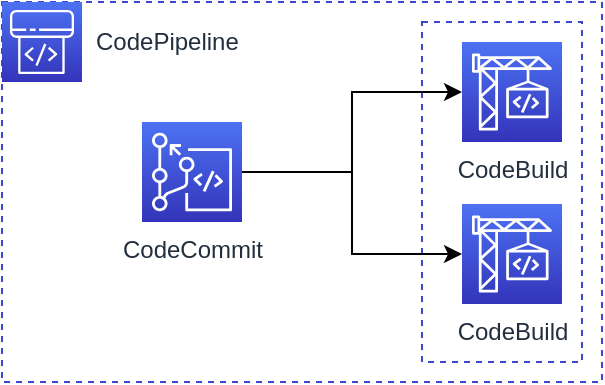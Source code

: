 <mxfile version="21.5.1" type="device">
  <diagram name="Page-1" id="NFkBpqpYFE2SsMKnLjnA">
    <mxGraphModel dx="778" dy="831" grid="1" gridSize="10" guides="1" tooltips="1" connect="1" arrows="1" fold="1" page="1" pageScale="1" pageWidth="827" pageHeight="1169" math="0" shadow="0">
      <root>
        <mxCell id="0" />
        <mxCell id="1" parent="0" />
        <mxCell id="OQlLJDgTVRFuSaYPnegb-13" value="" style="rounded=0;whiteSpace=wrap;html=1;fillColor=none;dashed=1;strokeColor=#3b48cc;" parent="1" vertex="1">
          <mxGeometry x="260" y="280" width="300" height="190" as="geometry" />
        </mxCell>
        <mxCell id="OQlLJDgTVRFuSaYPnegb-15" value="" style="rounded=0;whiteSpace=wrap;html=1;fillColor=none;dashed=1;strokeColor=#3b48cc;" parent="1" vertex="1">
          <mxGeometry x="470" y="290" width="80" height="170" as="geometry" />
        </mxCell>
        <mxCell id="OQlLJDgTVRFuSaYPnegb-6" value="CodePipeline" style="sketch=0;points=[[0,0,0],[0.25,0,0],[0.5,0,0],[0.75,0,0],[1,0,0],[0,1,0],[0.25,1,0],[0.5,1,0],[0.75,1,0],[1,1,0],[0,0.25,0],[0,0.5,0],[0,0.75,0],[1,0.25,0],[1,0.5,0],[1,0.75,0]];outlineConnect=0;fontColor=#232F3E;gradientColor=#4D72F3;gradientDirection=north;fillColor=#3334B9;strokeColor=#ffffff;dashed=0;verticalLabelPosition=middle;verticalAlign=middle;align=left;html=1;fontSize=12;fontStyle=0;aspect=fixed;shape=mxgraph.aws4.resourceIcon;resIcon=mxgraph.aws4.codepipeline;labelPosition=right;spacingLeft=5;" parent="1" vertex="1">
          <mxGeometry x="260" y="280" width="40" height="40" as="geometry" />
        </mxCell>
        <mxCell id="OQlLJDgTVRFuSaYPnegb-16" style="edgeStyle=orthogonalEdgeStyle;rounded=0;orthogonalLoop=1;jettySize=auto;html=1;" parent="1" source="OQlLJDgTVRFuSaYPnegb-10" target="OQlLJDgTVRFuSaYPnegb-12" edge="1">
          <mxGeometry relative="1" as="geometry" />
        </mxCell>
        <mxCell id="OQlLJDgTVRFuSaYPnegb-17" style="edgeStyle=orthogonalEdgeStyle;rounded=0;orthogonalLoop=1;jettySize=auto;html=1;" parent="1" source="OQlLJDgTVRFuSaYPnegb-10" target="OQlLJDgTVRFuSaYPnegb-11" edge="1">
          <mxGeometry relative="1" as="geometry" />
        </mxCell>
        <mxCell id="OQlLJDgTVRFuSaYPnegb-10" value="CodeCommit" style="sketch=0;points=[[0,0,0],[0.25,0,0],[0.5,0,0],[0.75,0,0],[1,0,0],[0,1,0],[0.25,1,0],[0.5,1,0],[0.75,1,0],[1,1,0],[0,0.25,0],[0,0.5,0],[0,0.75,0],[1,0.25,0],[1,0.5,0],[1,0.75,0]];outlineConnect=0;fontColor=#232F3E;gradientColor=#4D72F3;gradientDirection=north;fillColor=#3334B9;strokeColor=#ffffff;dashed=0;verticalLabelPosition=bottom;verticalAlign=top;align=center;html=1;fontSize=12;fontStyle=0;aspect=fixed;shape=mxgraph.aws4.resourceIcon;resIcon=mxgraph.aws4.codecommit;" parent="1" vertex="1">
          <mxGeometry x="330" y="340" width="50" height="50" as="geometry" />
        </mxCell>
        <mxCell id="OQlLJDgTVRFuSaYPnegb-11" value="CodeBuild" style="sketch=0;points=[[0,0,0],[0.25,0,0],[0.5,0,0],[0.75,0,0],[1,0,0],[0,1,0],[0.25,1,0],[0.5,1,0],[0.75,1,0],[1,1,0],[0,0.25,0],[0,0.5,0],[0,0.75,0],[1,0.25,0],[1,0.5,0],[1,0.75,0]];outlineConnect=0;fontColor=#232F3E;gradientColor=#4D72F3;gradientDirection=north;fillColor=#3334B9;strokeColor=#ffffff;dashed=0;verticalLabelPosition=bottom;verticalAlign=top;align=center;html=1;fontSize=12;fontStyle=0;aspect=fixed;shape=mxgraph.aws4.resourceIcon;resIcon=mxgraph.aws4.codebuild;" parent="1" vertex="1">
          <mxGeometry x="490" y="381" width="50" height="50" as="geometry" />
        </mxCell>
        <mxCell id="OQlLJDgTVRFuSaYPnegb-12" value="CodeBuild" style="sketch=0;points=[[0,0,0],[0.25,0,0],[0.5,0,0],[0.75,0,0],[1,0,0],[0,1,0],[0.25,1,0],[0.5,1,0],[0.75,1,0],[1,1,0],[0,0.25,0],[0,0.5,0],[0,0.75,0],[1,0.25,0],[1,0.5,0],[1,0.75,0]];outlineConnect=0;fontColor=#232F3E;gradientColor=#4D72F3;gradientDirection=north;fillColor=#3334B9;strokeColor=#ffffff;dashed=0;verticalLabelPosition=bottom;verticalAlign=top;align=center;html=1;fontSize=12;fontStyle=0;aspect=fixed;shape=mxgraph.aws4.resourceIcon;resIcon=mxgraph.aws4.codebuild;" parent="1" vertex="1">
          <mxGeometry x="490" y="300" width="50" height="50" as="geometry" />
        </mxCell>
      </root>
    </mxGraphModel>
  </diagram>
</mxfile>
